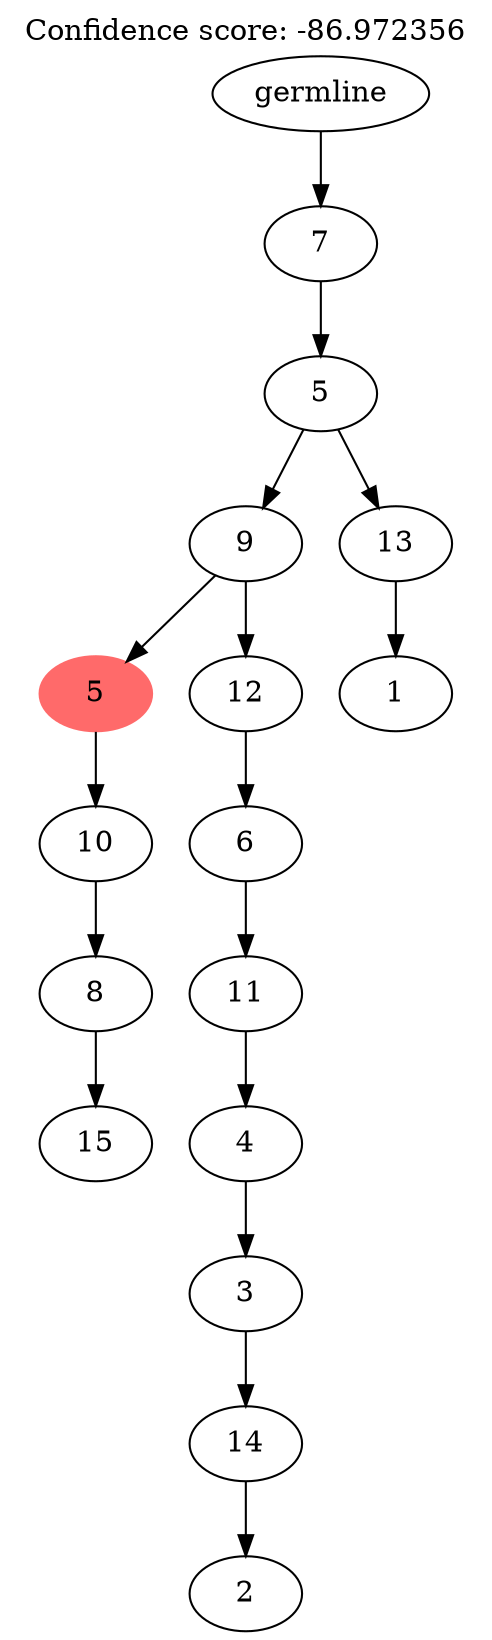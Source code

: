 digraph g {
	"15" -> "16";
	"16" [label="15"];
	"14" -> "15";
	"15" [label="8"];
	"13" -> "14";
	"14" [label="10"];
	"11" -> "12";
	"12" [label="2"];
	"10" -> "11";
	"11" [label="14"];
	"9" -> "10";
	"10" [label="3"];
	"8" -> "9";
	"9" [label="4"];
	"7" -> "8";
	"8" [label="11"];
	"6" -> "7";
	"7" [label="6"];
	"5" -> "6";
	"6" [label="12"];
	"5" -> "13";
	"13" [color=indianred1, style=filled, label="5"];
	"3" -> "4";
	"4" [label="1"];
	"2" -> "3";
	"3" [label="13"];
	"2" -> "5";
	"5" [label="9"];
	"1" -> "2";
	"2" [label="5"];
	"0" -> "1";
	"1" [label="7"];
	"0" [label="germline"];
	labelloc="t";
	label="Confidence score: -86.972356";
}

